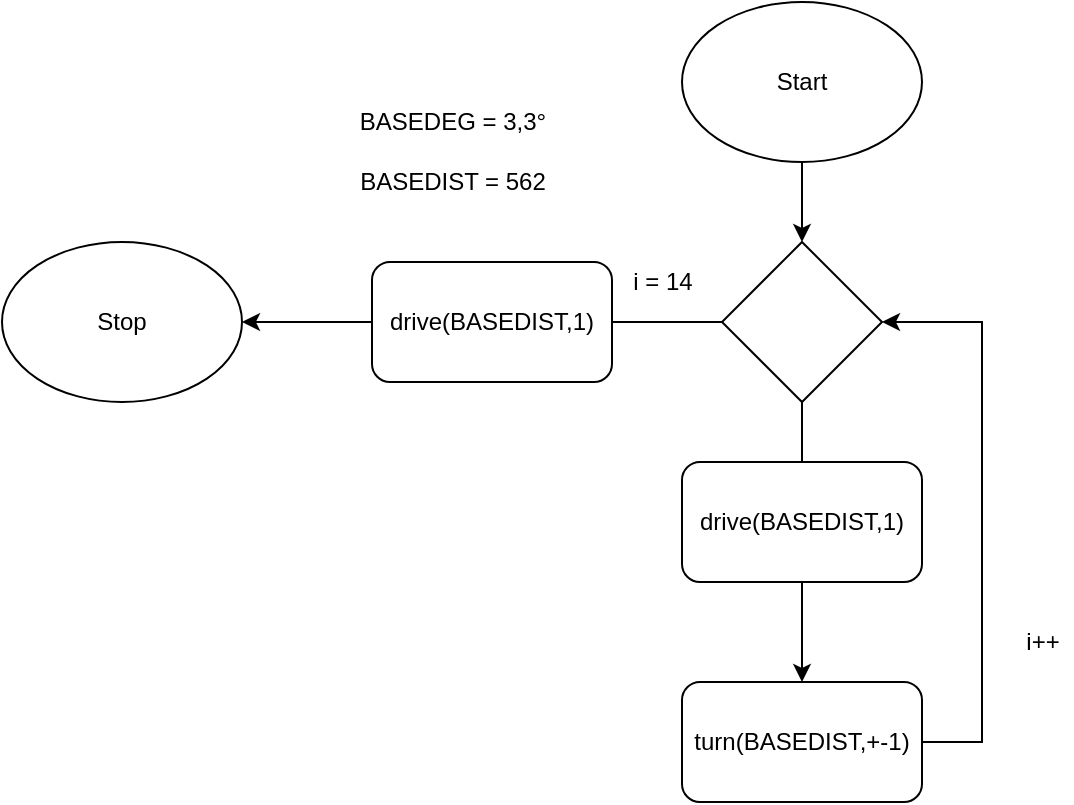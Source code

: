 <mxfile version="15.0.6" type="github">
  <diagram id="nrqtXff0HYfs6OnfWKBm" name="Page-1">
    <mxGraphModel dx="782" dy="436" grid="1" gridSize="10" guides="1" tooltips="1" connect="1" arrows="1" fold="1" page="1" pageScale="1" pageWidth="827" pageHeight="1169" math="0" shadow="0">
      <root>
        <mxCell id="0" />
        <mxCell id="1" parent="0" />
        <mxCell id="eWDhtz83Sh44H-LtMt3F-1" value="" style="edgeStyle=orthogonalEdgeStyle;rounded=0;orthogonalLoop=1;jettySize=auto;html=1;" edge="1" parent="1" source="eWDhtz83Sh44H-LtMt3F-2" target="eWDhtz83Sh44H-LtMt3F-5">
          <mxGeometry relative="1" as="geometry" />
        </mxCell>
        <mxCell id="eWDhtz83Sh44H-LtMt3F-2" value="Start" style="ellipse;whiteSpace=wrap;html=1;" vertex="1" parent="1">
          <mxGeometry x="340" y="170" width="120" height="80" as="geometry" />
        </mxCell>
        <mxCell id="eWDhtz83Sh44H-LtMt3F-3" value="" style="edgeStyle=orthogonalEdgeStyle;rounded=0;orthogonalLoop=1;jettySize=auto;html=1;startArrow=none;" edge="1" parent="1" source="eWDhtz83Sh44H-LtMt3F-14" target="eWDhtz83Sh44H-LtMt3F-11">
          <mxGeometry relative="1" as="geometry" />
        </mxCell>
        <mxCell id="eWDhtz83Sh44H-LtMt3F-4" value="" style="edgeStyle=orthogonalEdgeStyle;rounded=0;orthogonalLoop=1;jettySize=auto;html=1;" edge="1" parent="1" source="eWDhtz83Sh44H-LtMt3F-5" target="eWDhtz83Sh44H-LtMt3F-8">
          <mxGeometry relative="1" as="geometry" />
        </mxCell>
        <mxCell id="eWDhtz83Sh44H-LtMt3F-5" value="" style="rhombus;whiteSpace=wrap;html=1;" vertex="1" parent="1">
          <mxGeometry x="360" y="290" width="80" height="80" as="geometry" />
        </mxCell>
        <mxCell id="eWDhtz83Sh44H-LtMt3F-6" value="drive(BASEDIST,1)" style="rounded=1;whiteSpace=wrap;html=1;" vertex="1" parent="1">
          <mxGeometry x="340" y="400" width="120" height="60" as="geometry" />
        </mxCell>
        <mxCell id="eWDhtz83Sh44H-LtMt3F-7" style="edgeStyle=orthogonalEdgeStyle;rounded=0;orthogonalLoop=1;jettySize=auto;html=1;entryX=1;entryY=0.5;entryDx=0;entryDy=0;exitX=1;exitY=0.5;exitDx=0;exitDy=0;" edge="1" parent="1" source="eWDhtz83Sh44H-LtMt3F-8" target="eWDhtz83Sh44H-LtMt3F-5">
          <mxGeometry relative="1" as="geometry">
            <Array as="points">
              <mxPoint x="490" y="540" />
              <mxPoint x="490" y="330" />
            </Array>
          </mxGeometry>
        </mxCell>
        <mxCell id="eWDhtz83Sh44H-LtMt3F-8" value="turn(BASEDIST,+-1)" style="rounded=1;whiteSpace=wrap;html=1;" vertex="1" parent="1">
          <mxGeometry x="340" y="510" width="120" height="60" as="geometry" />
        </mxCell>
        <mxCell id="eWDhtz83Sh44H-LtMt3F-9" value="BASEDIST = 562" style="text;html=1;align=center;verticalAlign=middle;resizable=0;points=[];autosize=1;strokeColor=none;" vertex="1" parent="1">
          <mxGeometry x="170" y="250" width="110" height="20" as="geometry" />
        </mxCell>
        <mxCell id="eWDhtz83Sh44H-LtMt3F-10" value="i = 14" style="text;html=1;align=center;verticalAlign=middle;resizable=0;points=[];autosize=1;strokeColor=none;" vertex="1" parent="1">
          <mxGeometry x="305" y="300" width="50" height="20" as="geometry" />
        </mxCell>
        <mxCell id="eWDhtz83Sh44H-LtMt3F-11" value="Stop" style="ellipse;whiteSpace=wrap;html=1;" vertex="1" parent="1">
          <mxGeometry y="290" width="120" height="80" as="geometry" />
        </mxCell>
        <mxCell id="eWDhtz83Sh44H-LtMt3F-12" value="i++" style="text;html=1;align=center;verticalAlign=middle;resizable=0;points=[];autosize=1;strokeColor=none;" vertex="1" parent="1">
          <mxGeometry x="505" y="480" width="30" height="20" as="geometry" />
        </mxCell>
        <mxCell id="eWDhtz83Sh44H-LtMt3F-13" value="BASEDEG = 3,3°" style="text;html=1;align=center;verticalAlign=middle;resizable=0;points=[];autosize=1;strokeColor=none;" vertex="1" parent="1">
          <mxGeometry x="170" y="220" width="110" height="20" as="geometry" />
        </mxCell>
        <mxCell id="eWDhtz83Sh44H-LtMt3F-14" value="&lt;span&gt;drive(BASEDIST,1)&lt;/span&gt;" style="rounded=1;whiteSpace=wrap;html=1;" vertex="1" parent="1">
          <mxGeometry x="185" y="300" width="120" height="60" as="geometry" />
        </mxCell>
        <mxCell id="eWDhtz83Sh44H-LtMt3F-15" value="" style="edgeStyle=orthogonalEdgeStyle;rounded=0;orthogonalLoop=1;jettySize=auto;html=1;endArrow=none;" edge="1" parent="1" source="eWDhtz83Sh44H-LtMt3F-5" target="eWDhtz83Sh44H-LtMt3F-14">
          <mxGeometry relative="1" as="geometry">
            <mxPoint x="360" y="330" as="sourcePoint" />
            <mxPoint x="180" y="330" as="targetPoint" />
          </mxGeometry>
        </mxCell>
      </root>
    </mxGraphModel>
  </diagram>
</mxfile>

